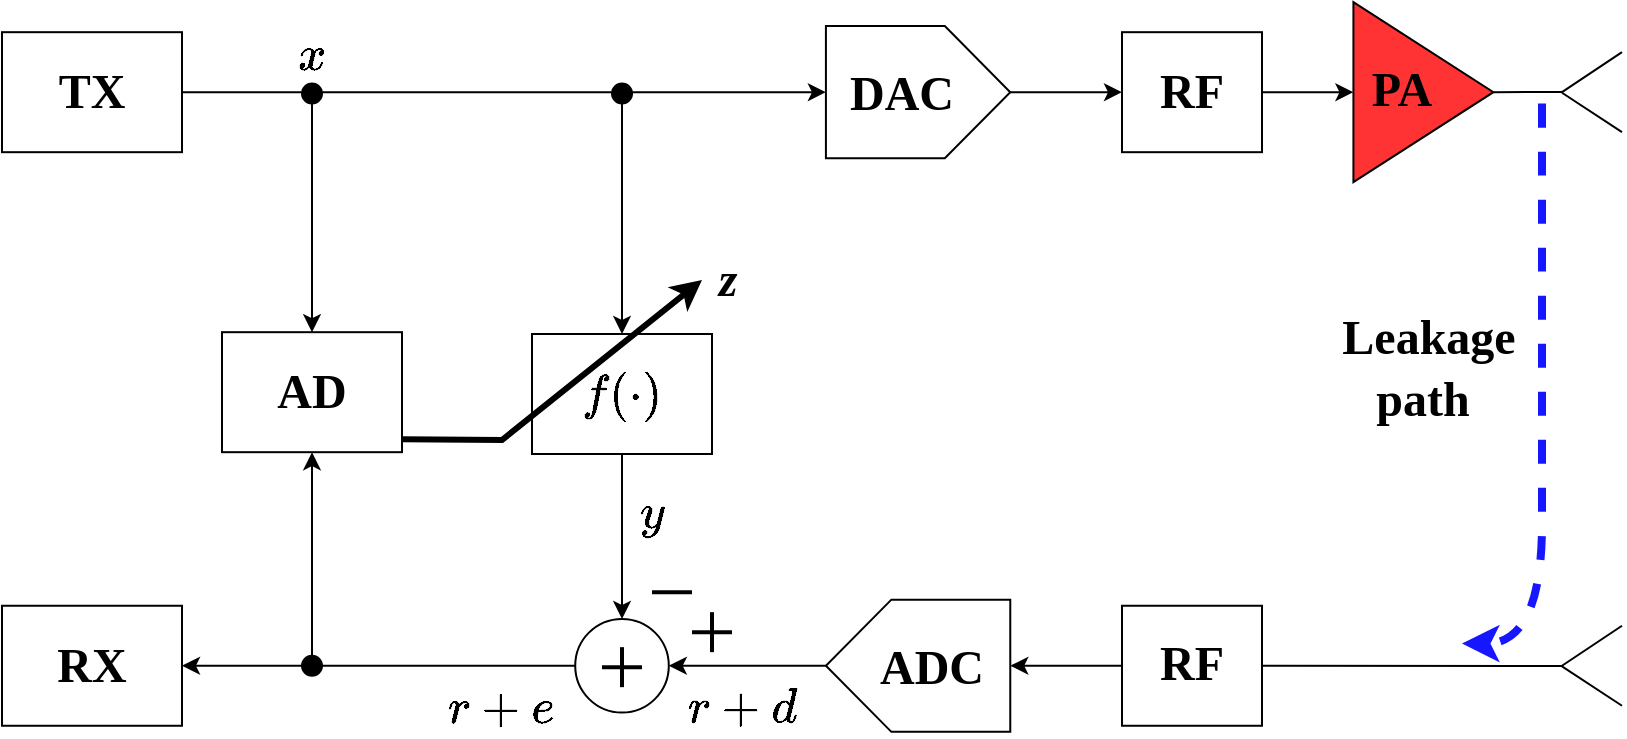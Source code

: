 <mxfile version="21.6.8" type="device">
  <diagram id="WWQHnLFG7N33gB0Sfc6-" name="Page-1">
    <mxGraphModel dx="1434" dy="844" grid="1" gridSize="10" guides="1" tooltips="1" connect="1" arrows="1" fold="1" page="1" pageScale="1" pageWidth="850" pageHeight="409" math="1" shadow="0">
      <root>
        <mxCell id="0" />
        <mxCell id="1" parent="0" />
        <mxCell id="cDRfMIMBLAV0W6ACRIVu-2" value="" style="rounded=0;whiteSpace=wrap;html=1;fillColor=none;" parent="1" vertex="1">
          <mxGeometry x="25" y="31.09" width="90" height="60" as="geometry" />
        </mxCell>
        <mxCell id="cDRfMIMBLAV0W6ACRIVu-3" style="edgeStyle=orthogonalEdgeStyle;rounded=0;orthogonalLoop=1;jettySize=auto;html=1;exitX=1;exitY=0.5;exitDx=0;exitDy=0;entryX=0;entryY=0.5;entryDx=0;entryDy=0;" parent="1" source="cDRfMIMBLAV0W6ACRIVu-4" target="cDRfMIMBLAV0W6ACRIVu-5" edge="1">
          <mxGeometry relative="1" as="geometry" />
        </mxCell>
        <mxCell id="cDRfMIMBLAV0W6ACRIVu-4" value="" style="rounded=0;whiteSpace=wrap;html=1;fillColor=none;" parent="1" vertex="1">
          <mxGeometry x="585" y="31.09" width="70" height="60" as="geometry" />
        </mxCell>
        <mxCell id="cDRfMIMBLAV0W6ACRIVu-5" value="" style="triangle;whiteSpace=wrap;html=1;fillColor=#FF3333;" parent="1" vertex="1">
          <mxGeometry x="700.71" y="16.09" width="70" height="90" as="geometry" />
        </mxCell>
        <mxCell id="cDRfMIMBLAV0W6ACRIVu-6" style="edgeStyle=orthogonalEdgeStyle;rounded=0;orthogonalLoop=1;jettySize=auto;html=1;exitX=0.5;exitY=1;exitDx=0;exitDy=0;entryX=0;entryY=0.5;entryDx=0;entryDy=0;" parent="1" source="cDRfMIMBLAV0W6ACRIVu-7" target="cDRfMIMBLAV0W6ACRIVu-4" edge="1">
          <mxGeometry relative="1" as="geometry" />
        </mxCell>
        <mxCell id="IMZThxllyC-tqZNlHwgO-10" style="edgeStyle=orthogonalEdgeStyle;rounded=0;orthogonalLoop=1;jettySize=auto;html=1;exitX=0.5;exitY=0;exitDx=0;exitDy=0;entryX=1;entryY=0.5;entryDx=0;entryDy=0;startArrow=classic;startFill=1;endArrow=none;endFill=0;" parent="1" source="cDRfMIMBLAV0W6ACRIVu-7" target="cDRfMIMBLAV0W6ACRIVu-2" edge="1">
          <mxGeometry relative="1" as="geometry" />
        </mxCell>
        <mxCell id="cDRfMIMBLAV0W6ACRIVu-7" value="" style="verticalLabelPosition=bottom;verticalAlign=top;html=1;shape=offPageConnector;rounded=0;size=0.355;rotation=-90;fillColor=none;" parent="1" vertex="1">
          <mxGeometry x="450" y="15" width="66.1" height="92.18" as="geometry" />
        </mxCell>
        <mxCell id="cDRfMIMBLAV0W6ACRIVu-8" value="" style="rounded=0;whiteSpace=wrap;html=1;fillColor=none;" parent="1" vertex="1">
          <mxGeometry x="25" y="317.88" width="90" height="60" as="geometry" />
        </mxCell>
        <mxCell id="cDRfMIMBLAV0W6ACRIVu-9" style="edgeStyle=orthogonalEdgeStyle;rounded=0;orthogonalLoop=1;jettySize=auto;html=1;exitX=0;exitY=0.5;exitDx=0;exitDy=0;entryX=0.5;entryY=0;entryDx=0;entryDy=0;" parent="1" source="cDRfMIMBLAV0W6ACRIVu-10" target="cDRfMIMBLAV0W6ACRIVu-12" edge="1">
          <mxGeometry relative="1" as="geometry" />
        </mxCell>
        <mxCell id="cDRfMIMBLAV0W6ACRIVu-10" value="" style="rounded=0;whiteSpace=wrap;html=1;fillColor=none;" parent="1" vertex="1">
          <mxGeometry x="585" y="317.88" width="70" height="60" as="geometry" />
        </mxCell>
        <mxCell id="cDRfMIMBLAV0W6ACRIVu-11" style="edgeStyle=orthogonalEdgeStyle;rounded=0;orthogonalLoop=1;jettySize=auto;html=1;exitX=0.5;exitY=1;exitDx=0;exitDy=0;entryX=1;entryY=0.5;entryDx=0;entryDy=0;" parent="1" source="cDRfMIMBLAV0W6ACRIVu-12" target="cDRfMIMBLAV0W6ACRIVu-17" edge="1">
          <mxGeometry relative="1" as="geometry" />
        </mxCell>
        <mxCell id="cDRfMIMBLAV0W6ACRIVu-12" value="" style="verticalLabelPosition=bottom;verticalAlign=top;html=1;shape=offPageConnector;rounded=0;size=0.355;rotation=90;fillColor=none;" parent="1" vertex="1">
          <mxGeometry x="450" y="301.79" width="66.1" height="92.18" as="geometry" />
        </mxCell>
        <mxCell id="cDRfMIMBLAV0W6ACRIVu-13" style="edgeStyle=orthogonalEdgeStyle;rounded=0;orthogonalLoop=1;jettySize=auto;html=1;exitX=0.5;exitY=1;exitDx=0;exitDy=0;entryX=0.5;entryY=0;entryDx=0;entryDy=0;" parent="1" source="cDRfMIMBLAV0W6ACRIVu-15" target="cDRfMIMBLAV0W6ACRIVu-17" edge="1">
          <mxGeometry relative="1" as="geometry" />
        </mxCell>
        <mxCell id="cDRfMIMBLAV0W6ACRIVu-15" value="" style="rounded=0;whiteSpace=wrap;html=1;fillColor=none;fontStyle=1" parent="1" vertex="1">
          <mxGeometry x="290" y="182.0" width="90" height="60" as="geometry" />
        </mxCell>
        <mxCell id="cDRfMIMBLAV0W6ACRIVu-16" style="edgeStyle=orthogonalEdgeStyle;rounded=0;orthogonalLoop=1;jettySize=auto;html=1;exitX=0;exitY=0.5;exitDx=0;exitDy=0;entryX=1;entryY=0.5;entryDx=0;entryDy=0;startArrow=none;" parent="1" source="cDRfMIMBLAV0W6ACRIVu-55" target="cDRfMIMBLAV0W6ACRIVu-8" edge="1">
          <mxGeometry relative="1" as="geometry" />
        </mxCell>
        <mxCell id="cDRfMIMBLAV0W6ACRIVu-17" value="" style="ellipse;whiteSpace=wrap;html=1;aspect=fixed;fillColor=none;" parent="1" vertex="1">
          <mxGeometry x="311.61" y="324.48" width="46.79" height="46.79" as="geometry" />
        </mxCell>
        <mxCell id="cDRfMIMBLAV0W6ACRIVu-18" value="" style="endArrow=classic;html=1;rounded=0;entryX=0.5;entryY=0;entryDx=0;entryDy=0;startArrow=none;" parent="1" source="cDRfMIMBLAV0W6ACRIVu-59" target="FfYh_yq3HZvGGu9d9mUg-1" edge="1">
          <mxGeometry width="50" height="50" relative="1" as="geometry">
            <mxPoint x="245" y="45" as="sourcePoint" />
            <mxPoint x="495" y="271.09" as="targetPoint" />
          </mxGeometry>
        </mxCell>
        <mxCell id="cDRfMIMBLAV0W6ACRIVu-19" value="" style="endArrow=none;html=1;rounded=0;" parent="1" edge="1">
          <mxGeometry width="50" height="50" relative="1" as="geometry">
            <mxPoint x="335" y="161.09" as="sourcePoint" />
            <mxPoint x="335" y="161.09" as="targetPoint" />
          </mxGeometry>
        </mxCell>
        <mxCell id="cDRfMIMBLAV0W6ACRIVu-22" value="" style="endArrow=none;html=1;rounded=0;entryX=1;entryY=0.5;entryDx=0;entryDy=0;" parent="1" target="cDRfMIMBLAV0W6ACRIVu-5" edge="1">
          <mxGeometry width="50" height="50" relative="1" as="geometry">
            <mxPoint x="805" y="61" as="sourcePoint" />
            <mxPoint x="815" y="61.79" as="targetPoint" />
          </mxGeometry>
        </mxCell>
        <mxCell id="cDRfMIMBLAV0W6ACRIVu-23" value="" style="endArrow=none;html=1;rounded=0;" parent="1" edge="1">
          <mxGeometry width="50" height="50" relative="1" as="geometry">
            <mxPoint x="805" y="61.09" as="sourcePoint" />
            <mxPoint x="835" y="41.09" as="targetPoint" />
          </mxGeometry>
        </mxCell>
        <mxCell id="cDRfMIMBLAV0W6ACRIVu-24" value="" style="endArrow=none;html=1;rounded=0;" parent="1" edge="1">
          <mxGeometry width="50" height="50" relative="1" as="geometry">
            <mxPoint x="805" y="61.39" as="sourcePoint" />
            <mxPoint x="835" y="81.09" as="targetPoint" />
          </mxGeometry>
        </mxCell>
        <mxCell id="cDRfMIMBLAV0W6ACRIVu-25" value="" style="endArrow=none;html=1;rounded=0;entryX=1;entryY=0.5;entryDx=0;entryDy=0;" parent="1" target="cDRfMIMBLAV0W6ACRIVu-10" edge="1">
          <mxGeometry width="50" height="50" relative="1" as="geometry">
            <mxPoint x="805" y="348" as="sourcePoint" />
            <mxPoint x="790.71" y="347.18" as="targetPoint" />
          </mxGeometry>
        </mxCell>
        <mxCell id="cDRfMIMBLAV0W6ACRIVu-26" value="" style="endArrow=none;html=1;rounded=0;" parent="1" edge="1">
          <mxGeometry width="50" height="50" relative="1" as="geometry">
            <mxPoint x="805" y="347.88" as="sourcePoint" />
            <mxPoint x="835" y="327.88" as="targetPoint" />
          </mxGeometry>
        </mxCell>
        <mxCell id="cDRfMIMBLAV0W6ACRIVu-27" value="" style="endArrow=none;html=1;rounded=0;" parent="1" edge="1">
          <mxGeometry width="50" height="50" relative="1" as="geometry">
            <mxPoint x="805" y="348.18" as="sourcePoint" />
            <mxPoint x="835" y="367.88" as="targetPoint" />
          </mxGeometry>
        </mxCell>
        <mxCell id="cDRfMIMBLAV0W6ACRIVu-28" value="" style="endArrow=none;html=1;rounded=0;strokeWidth=2;" parent="1" edge="1">
          <mxGeometry width="50" height="50" relative="1" as="geometry">
            <mxPoint x="350" y="311.09" as="sourcePoint" />
            <mxPoint x="370" y="311.09" as="targetPoint" />
          </mxGeometry>
        </mxCell>
        <mxCell id="cDRfMIMBLAV0W6ACRIVu-29" value="" style="endArrow=none;html=1;rounded=0;strokeWidth=2;" parent="1" edge="1">
          <mxGeometry width="50" height="50" relative="1" as="geometry">
            <mxPoint x="370" y="331.09" as="sourcePoint" />
            <mxPoint x="390" y="331.09" as="targetPoint" />
          </mxGeometry>
        </mxCell>
        <mxCell id="cDRfMIMBLAV0W6ACRIVu-30" value="" style="endArrow=none;html=1;rounded=0;strokeWidth=2;" parent="1" edge="1">
          <mxGeometry width="50" height="50" relative="1" as="geometry">
            <mxPoint x="380" y="341.09" as="sourcePoint" />
            <mxPoint x="380" y="321.09" as="targetPoint" />
          </mxGeometry>
        </mxCell>
        <mxCell id="cDRfMIMBLAV0W6ACRIVu-31" value="" style="endArrow=none;html=1;rounded=0;strokeWidth=2;" parent="1" edge="1">
          <mxGeometry width="50" height="50" relative="1" as="geometry">
            <mxPoint x="325" y="348.58" as="sourcePoint" />
            <mxPoint x="345" y="348.58" as="targetPoint" />
          </mxGeometry>
        </mxCell>
        <mxCell id="cDRfMIMBLAV0W6ACRIVu-32" value="" style="endArrow=none;html=1;rounded=0;strokeWidth=2;" parent="1" edge="1">
          <mxGeometry width="50" height="50" relative="1" as="geometry">
            <mxPoint x="335" y="358.58" as="sourcePoint" />
            <mxPoint x="335" y="338.58" as="targetPoint" />
          </mxGeometry>
        </mxCell>
        <mxCell id="cDRfMIMBLAV0W6ACRIVu-33" value="&lt;font style=&quot;font-size: 24px&quot; face=&quot;Times New Roman&quot;&gt;TX&lt;/font&gt;" style="text;html=1;strokeColor=none;fillColor=none;align=center;verticalAlign=middle;whiteSpace=wrap;rounded=0;fontStyle=1" parent="1" vertex="1">
          <mxGeometry x="40" y="46.09" width="60" height="30" as="geometry" />
        </mxCell>
        <mxCell id="cDRfMIMBLAV0W6ACRIVu-34" value="&lt;font style=&quot;font-size: 24px&quot; face=&quot;Times New Roman&quot;&gt;RX&lt;/font&gt;" style="text;html=1;strokeColor=none;fillColor=none;align=center;verticalAlign=middle;whiteSpace=wrap;rounded=0;fontStyle=1" parent="1" vertex="1">
          <mxGeometry x="40" y="332.88" width="60" height="30" as="geometry" />
        </mxCell>
        <mxCell id="cDRfMIMBLAV0W6ACRIVu-35" value="&lt;font style=&quot;font-size: 24px&quot; face=&quot;Times New Roman&quot;&gt;DAC&lt;/font&gt;" style="text;html=1;strokeColor=none;fillColor=none;align=center;verticalAlign=middle;whiteSpace=wrap;rounded=0;fontStyle=1" parent="1" vertex="1">
          <mxGeometry x="445" y="46.79" width="60" height="30" as="geometry" />
        </mxCell>
        <mxCell id="cDRfMIMBLAV0W6ACRIVu-36" value="&lt;font style=&quot;font-size: 24px&quot; face=&quot;Times New Roman&quot;&gt;ADC&lt;/font&gt;" style="text;html=1;strokeColor=none;fillColor=none;align=center;verticalAlign=middle;whiteSpace=wrap;rounded=0;fontStyle=1" parent="1" vertex="1">
          <mxGeometry x="460" y="333.58" width="60" height="30" as="geometry" />
        </mxCell>
        <mxCell id="cDRfMIMBLAV0W6ACRIVu-37" value="&lt;font style=&quot;font-size: 24px&quot; face=&quot;Times New Roman&quot;&gt;RF&lt;/font&gt;" style="text;html=1;strokeColor=none;fillColor=none;align=center;verticalAlign=middle;whiteSpace=wrap;rounded=0;fontStyle=1" parent="1" vertex="1">
          <mxGeometry x="590" y="46.09" width="60" height="30" as="geometry" />
        </mxCell>
        <mxCell id="cDRfMIMBLAV0W6ACRIVu-38" value="&lt;font style=&quot;font-size: 24px&quot; face=&quot;Times New Roman&quot;&gt;RF&lt;/font&gt;" style="text;html=1;strokeColor=none;fillColor=none;align=center;verticalAlign=middle;whiteSpace=wrap;rounded=0;fontStyle=1" parent="1" vertex="1">
          <mxGeometry x="590" y="332.18" width="60" height="30" as="geometry" />
        </mxCell>
        <mxCell id="cDRfMIMBLAV0W6ACRIVu-39" value="&lt;font style=&quot;font-size: 24px&quot; face=&quot;Times New Roman&quot;&gt;&lt;b&gt;PA&lt;/b&gt;&lt;/font&gt;" style="text;html=1;strokeColor=none;fillColor=none;align=center;verticalAlign=middle;whiteSpace=wrap;rounded=0;" parent="1" vertex="1">
          <mxGeometry x="695" y="45.39" width="60" height="30" as="geometry" />
        </mxCell>
        <mxCell id="cDRfMIMBLAV0W6ACRIVu-40" value="" style="endArrow=classic;html=1;rounded=0;dashed=1;fontSize=24;strokeWidth=4;curved=1;edgeStyle=orthogonalEdgeStyle;strokeColor=#1717FF;" parent="1" edge="1">
          <mxGeometry width="50" height="50" relative="1" as="geometry">
            <mxPoint x="795" y="66.79" as="sourcePoint" />
            <mxPoint x="755" y="336.79" as="targetPoint" />
            <Array as="points">
              <mxPoint x="795" y="216.79" />
              <mxPoint x="795" y="216.79" />
            </Array>
          </mxGeometry>
        </mxCell>
        <mxCell id="cDRfMIMBLAV0W6ACRIVu-41" value="&lt;font face=&quot;Times New Roman&quot;&gt;Leakage&lt;/font&gt;" style="edgeLabel;html=1;align=center;verticalAlign=middle;resizable=0;points=[];fontSize=24;labelBackgroundColor=none;fontStyle=1" parent="cDRfMIMBLAV0W6ACRIVu-40" vertex="1" connectable="0">
          <mxGeometry x="-0.181" y="2" relative="1" as="geometry">
            <mxPoint x="-59" y="-10" as="offset" />
          </mxGeometry>
        </mxCell>
        <mxCell id="cDRfMIMBLAV0W6ACRIVu-42" value="&lt;font face=&quot;Times New Roman&quot;&gt;&lt;span style=&quot;font-size: 24px&quot;&gt;&lt;i&gt;$$f(\cdot)$$&lt;/i&gt;&lt;/span&gt;&lt;/font&gt;" style="text;html=1;strokeColor=none;fillColor=none;align=center;verticalAlign=middle;whiteSpace=wrap;rounded=0;fontStyle=1" parent="1" vertex="1">
          <mxGeometry x="305" y="197.0" width="60" height="30" as="geometry" />
        </mxCell>
        <mxCell id="cDRfMIMBLAV0W6ACRIVu-43" value="" style="endArrow=classic;html=1;rounded=0;fontSize=24;strokeColor=#000000;strokeWidth=3;startArrow=none;exitX=1;exitY=0.893;exitDx=0;exitDy=0;exitPerimeter=0;" parent="1" source="FfYh_yq3HZvGGu9d9mUg-1" edge="1">
          <mxGeometry width="50" height="50" relative="1" as="geometry">
            <mxPoint x="215" y="235" as="sourcePoint" />
            <mxPoint x="375" y="155" as="targetPoint" />
            <Array as="points">
              <mxPoint x="275" y="235" />
            </Array>
          </mxGeometry>
        </mxCell>
        <mxCell id="cDRfMIMBLAV0W6ACRIVu-45" value="" style="endArrow=none;html=1;rounded=0;fontSize=24;strokeColor=#000000;strokeWidth=3;" parent="1" edge="1">
          <mxGeometry width="50" height="50" relative="1" as="geometry">
            <mxPoint x="255" y="346.09" as="sourcePoint" />
            <mxPoint x="255.097" y="346.199" as="targetPoint" />
            <Array as="points" />
          </mxGeometry>
        </mxCell>
        <mxCell id="cDRfMIMBLAV0W6ACRIVu-46" value="&lt;span style=&quot;font-size: 24px&quot;&gt;&lt;font face=&quot;Times New Roman&quot;&gt;$$x$$&lt;/font&gt;&lt;/span&gt;" style="text;html=1;strokeColor=none;fillColor=none;align=center;verticalAlign=middle;whiteSpace=wrap;rounded=0;fontStyle=1" parent="1" vertex="1">
          <mxGeometry x="150" y="26.79" width="60" height="30" as="geometry" />
        </mxCell>
        <mxCell id="cDRfMIMBLAV0W6ACRIVu-47" value="&lt;span style=&quot;font-size: 24px&quot;&gt;&lt;font face=&quot;Times New Roman&quot;&gt;$$r+d$$&lt;/font&gt;&lt;/span&gt;" style="text;html=1;strokeColor=none;fillColor=none;align=center;verticalAlign=middle;whiteSpace=wrap;rounded=0;fontStyle=1" parent="1" vertex="1">
          <mxGeometry x="365" y="352.87" width="60" height="30" as="geometry" />
        </mxCell>
        <mxCell id="cDRfMIMBLAV0W6ACRIVu-49" value="&lt;span style=&quot;font-size: 24px&quot;&gt;&lt;font face=&quot;Times New Roman&quot;&gt;$$y$$&lt;/font&gt;&lt;/span&gt;" style="text;html=1;strokeColor=none;fillColor=none;align=center;verticalAlign=middle;whiteSpace=wrap;rounded=0;fontStyle=1" parent="1" vertex="1">
          <mxGeometry x="320" y="255.91" width="60" height="30" as="geometry" />
        </mxCell>
        <mxCell id="cDRfMIMBLAV0W6ACRIVu-59" value="" style="ellipse;whiteSpace=wrap;html=1;aspect=fixed;fillColor=#000000;" parent="1" vertex="1">
          <mxGeometry x="175" y="56.79" width="10" height="10" as="geometry" />
        </mxCell>
        <mxCell id="FfYh_yq3HZvGGu9d9mUg-1" value="" style="rounded=0;whiteSpace=wrap;html=1;fillColor=none;fontStyle=1" parent="1" vertex="1">
          <mxGeometry x="135" y="181.09" width="90" height="60" as="geometry" />
        </mxCell>
        <mxCell id="FfYh_yq3HZvGGu9d9mUg-2" value="&lt;span style=&quot;font-size: 24px&quot;&gt;&lt;font face=&quot;Times New Roman&quot;&gt;AD&lt;/font&gt;&lt;/span&gt;" style="text;html=1;strokeColor=none;fillColor=none;align=center;verticalAlign=middle;whiteSpace=wrap;rounded=0;fontStyle=1" parent="1" vertex="1">
          <mxGeometry x="150" y="196.09" width="60" height="30" as="geometry" />
        </mxCell>
        <mxCell id="FfYh_yq3HZvGGu9d9mUg-5" style="edgeStyle=orthogonalEdgeStyle;rounded=0;orthogonalLoop=1;jettySize=auto;html=1;entryX=0.5;entryY=1;entryDx=0;entryDy=0;startArrow=none;" parent="1" source="cDRfMIMBLAV0W6ACRIVu-55" target="FfYh_yq3HZvGGu9d9mUg-1" edge="1">
          <mxGeometry relative="1" as="geometry">
            <mxPoint x="178.27" y="342.88" as="sourcePoint" />
            <mxPoint x="178.265" y="289.1" as="targetPoint" />
            <Array as="points">
              <mxPoint x="180" y="315" />
              <mxPoint x="180" y="315" />
            </Array>
          </mxGeometry>
        </mxCell>
        <mxCell id="cDRfMIMBLAV0W6ACRIVu-55" value="" style="ellipse;whiteSpace=wrap;html=1;aspect=fixed;fillColor=#000000;" parent="1" vertex="1">
          <mxGeometry x="175" y="342.87" width="10" height="10" as="geometry" />
        </mxCell>
        <mxCell id="FfYh_yq3HZvGGu9d9mUg-6" value="" style="edgeStyle=orthogonalEdgeStyle;rounded=0;orthogonalLoop=1;jettySize=auto;html=1;exitX=0;exitY=0.5;exitDx=0;exitDy=0;entryX=1;entryY=0.5;entryDx=0;entryDy=0;endArrow=none;" parent="1" source="cDRfMIMBLAV0W6ACRIVu-17" target="cDRfMIMBLAV0W6ACRIVu-55" edge="1">
          <mxGeometry relative="1" as="geometry">
            <mxPoint x="296.61" y="347.175" as="sourcePoint" />
            <mxPoint x="115" y="347.88" as="targetPoint" />
          </mxGeometry>
        </mxCell>
        <mxCell id="FfYh_yq3HZvGGu9d9mUg-7" value="&lt;font face=&quot;Times New Roman&quot;&gt;&lt;span style=&quot;font-size: 24px&quot;&gt;$$r+e$$&lt;/span&gt;&lt;/font&gt;" style="text;html=1;strokeColor=none;fillColor=none;align=center;verticalAlign=middle;whiteSpace=wrap;rounded=0;fontStyle=1" parent="1" vertex="1">
          <mxGeometry x="245" y="352.87" width="60" height="30" as="geometry" />
        </mxCell>
        <mxCell id="jQJVZgNGBhaNbC6nDnzr-1" value="&lt;font face=&quot;Times New Roman&quot;&gt;&lt;span style=&quot;font-size: 24px&quot;&gt;&lt;i&gt;z&lt;/i&gt;&lt;/span&gt;&lt;/font&gt;" style="text;html=1;strokeColor=none;fillColor=none;align=center;verticalAlign=middle;whiteSpace=wrap;rounded=0;fontStyle=1" parent="1" vertex="1">
          <mxGeometry x="358.4" y="140.0" width="60" height="30" as="geometry" />
        </mxCell>
        <mxCell id="IMZThxllyC-tqZNlHwgO-3" value="" style="endArrow=classic;html=1;rounded=0;startArrow=none;entryX=0.5;entryY=-0.5;entryDx=0;entryDy=0;entryPerimeter=0;" parent="1" source="IMZThxllyC-tqZNlHwgO-2" target="cDRfMIMBLAV0W6ACRIVu-42" edge="1">
          <mxGeometry width="50" height="50" relative="1" as="geometry">
            <mxPoint x="331.286" y="63.738" as="sourcePoint" />
            <mxPoint x="290" y="160" as="targetPoint" />
          </mxGeometry>
        </mxCell>
        <mxCell id="IMZThxllyC-tqZNlHwgO-2" value="" style="ellipse;whiteSpace=wrap;html=1;aspect=fixed;fillColor=#000000;" parent="1" vertex="1">
          <mxGeometry x="330.01" y="56.79" width="10" height="10" as="geometry" />
        </mxCell>
        <mxCell id="W8KTpUzCm3jTnpzr6KMm-1" value="&lt;font face=&quot;Times New Roman&quot;&gt;path&lt;/font&gt;" style="edgeLabel;html=1;align=center;verticalAlign=middle;resizable=0;points=[];fontSize=24;labelBackgroundColor=none;fontStyle=1" vertex="1" connectable="0" parent="1">
          <mxGeometry x="742" y="187.3" as="geometry">
            <mxPoint x="-7" y="27" as="offset" />
          </mxGeometry>
        </mxCell>
      </root>
    </mxGraphModel>
  </diagram>
</mxfile>
